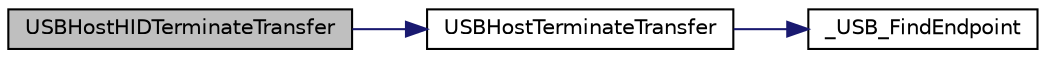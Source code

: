 digraph "USBHostHIDTerminateTransfer"
{
  edge [fontname="Helvetica",fontsize="10",labelfontname="Helvetica",labelfontsize="10"];
  node [fontname="Helvetica",fontsize="10",shape=record];
  rankdir="LR";
  Node1 [label="USBHostHIDTerminateTransfer",height=0.2,width=0.4,color="black", fillcolor="grey75", style="filled", fontcolor="black"];
  Node1 -> Node2 [color="midnightblue",fontsize="10",style="solid",fontname="Helvetica"];
  Node2 [label="USBHostTerminateTransfer",height=0.2,width=0.4,color="black", fillcolor="white", style="filled",URL="$usb__host_8h.html#af3a4f0e446e8dc304bdeede991b36636"];
  Node2 -> Node3 [color="midnightblue",fontsize="10",style="solid",fontname="Helvetica"];
  Node3 [label="_USB_FindEndpoint",height=0.2,width=0.4,color="black", fillcolor="white", style="filled",URL="$usb__host_8c.html#ae449b4da12d04e5c006874382c84caab"];
}
